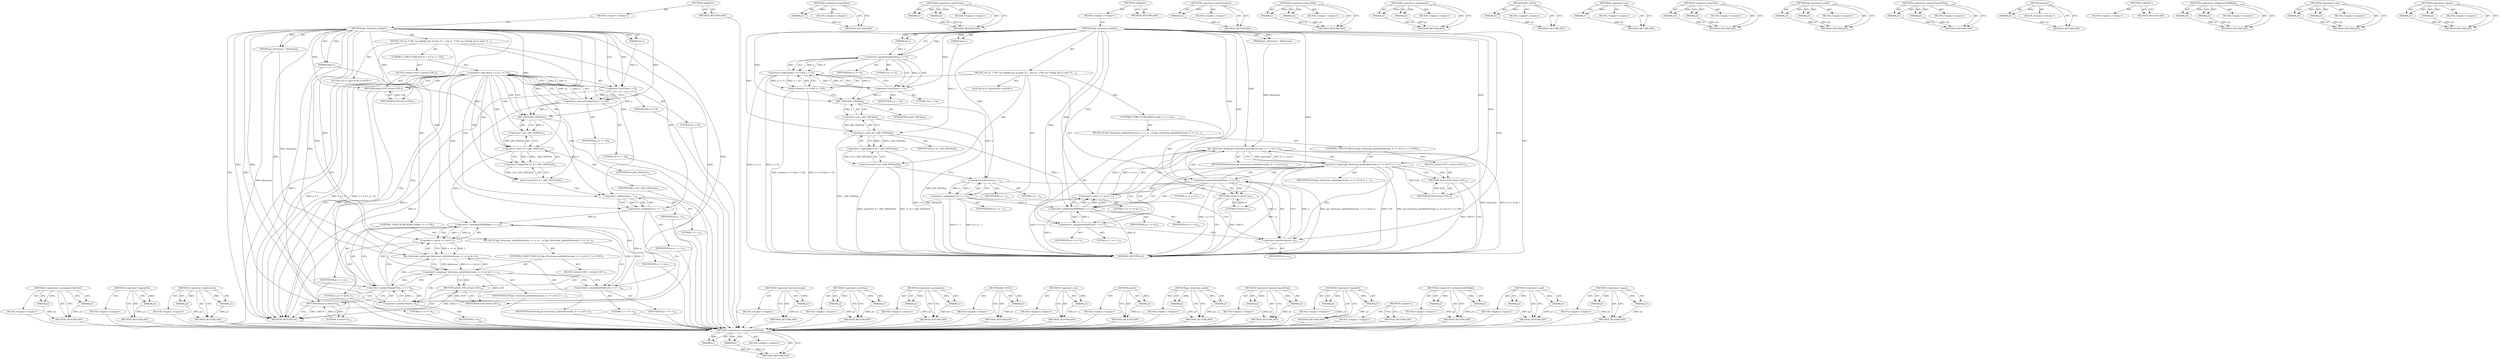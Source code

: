 digraph "&lt;operator&gt;.equals" {
vulnerable_144 [label=<(METHOD,&lt;operators&gt;.assignmentShiftLeft)>];
vulnerable_145 [label=<(PARAM,p1)>];
vulnerable_146 [label=<(PARAM,p2)>];
vulnerable_147 [label=<(BLOCK,&lt;empty&gt;,&lt;empty&gt;)>];
vulnerable_148 [label=<(METHOD_RETURN,ANY)>];
vulnerable_98 [label=<(METHOD,&lt;operator&gt;.logicalNot)>];
vulnerable_99 [label=<(PARAM,p1)>];
vulnerable_100 [label=<(BLOCK,&lt;empty&gt;,&lt;empty&gt;)>];
vulnerable_101 [label=<(METHOD_RETURN,ANY)>];
vulnerable_120 [label=<(METHOD,&lt;operator&gt;.subtraction)>];
vulnerable_121 [label=<(PARAM,p1)>];
vulnerable_122 [label=<(PARAM,p2)>];
vulnerable_123 [label=<(BLOCK,&lt;empty&gt;,&lt;empty&gt;)>];
vulnerable_124 [label=<(METHOD_RETURN,ANY)>];
vulnerable_6 [label=<(METHOD,&lt;global&gt;)<SUB>1</SUB>>];
vulnerable_7 [label=<(BLOCK,&lt;empty&gt;,&lt;empty&gt;)<SUB>1</SUB>>];
vulnerable_8 [label=<(METHOD,jpc_bitstream_putbits)<SUB>1</SUB>>];
vulnerable_9 [label=<(PARAM,jpc_bitstream_t *bitstream)<SUB>1</SUB>>];
vulnerable_10 [label=<(PARAM,int n)<SUB>1</SUB>>];
vulnerable_11 [label=<(PARAM,long v)<SUB>1</SUB>>];
vulnerable_12 [label=<(BLOCK,{
	int m;
 
 	/* We can reliably put at most 31...,{
	int m;
 
 	/* We can reliably put at most 31...)<SUB>2</SUB>>];
vulnerable_13 [label="<(LOCAL,int m: int)<SUB>3</SUB>>"];
vulnerable_14 [label=<(assert,assert(n &gt;= 0 &amp;&amp; n &lt; 32))<SUB>7</SUB>>];
vulnerable_15 [label=<(&lt;operator&gt;.logicalAnd,n &gt;= 0 &amp;&amp; n &lt; 32)<SUB>7</SUB>>];
vulnerable_16 [label=<(&lt;operator&gt;.greaterEqualsThan,n &gt;= 0)<SUB>7</SUB>>];
vulnerable_17 [label=<(IDENTIFIER,n,n &gt;= 0)<SUB>7</SUB>>];
vulnerable_18 [label=<(LITERAL,0,n &gt;= 0)<SUB>7</SUB>>];
vulnerable_19 [label=<(&lt;operator&gt;.lessThan,n &lt; 32)<SUB>7</SUB>>];
vulnerable_20 [label=<(IDENTIFIER,n,n &lt; 32)<SUB>7</SUB>>];
vulnerable_21 [label=<(LITERAL,32,n &lt; 32)<SUB>7</SUB>>];
vulnerable_22 [label=<(assert,assert(!(v &amp; (~JAS_ONES(n)))))<SUB>9</SUB>>];
vulnerable_23 [label=<(&lt;operator&gt;.logicalNot,!(v &amp; (~JAS_ONES(n))))<SUB>9</SUB>>];
vulnerable_24 [label=<(&lt;operator&gt;.and,v &amp; (~JAS_ONES(n)))<SUB>9</SUB>>];
vulnerable_25 [label=<(IDENTIFIER,v,v &amp; (~JAS_ONES(n)))<SUB>9</SUB>>];
vulnerable_26 [label=<(&lt;operator&gt;.not,~JAS_ONES(n))<SUB>9</SUB>>];
vulnerable_27 [label=<(JAS_ONES,JAS_ONES(n))<SUB>9</SUB>>];
vulnerable_28 [label=<(IDENTIFIER,n,JAS_ONES(n))<SUB>9</SUB>>];
vulnerable_29 [label=<(&lt;operator&gt;.assignment,m = n - 1)<SUB>12</SUB>>];
vulnerable_30 [label=<(IDENTIFIER,m,m = n - 1)<SUB>12</SUB>>];
vulnerable_31 [label=<(&lt;operator&gt;.subtraction,n - 1)<SUB>12</SUB>>];
vulnerable_32 [label=<(IDENTIFIER,n,n - 1)<SUB>12</SUB>>];
vulnerable_33 [label=<(LITERAL,1,n - 1)<SUB>12</SUB>>];
vulnerable_34 [label=<(CONTROL_STRUCTURE,WHILE,while (--n &gt;= 0))<SUB>13</SUB>>];
vulnerable_35 [label=<(&lt;operator&gt;.greaterEqualsThan,--n &gt;= 0)<SUB>13</SUB>>];
vulnerable_36 [label=<(&lt;operator&gt;.preDecrement,--n)<SUB>13</SUB>>];
vulnerable_37 [label=<(IDENTIFIER,n,--n)<SUB>13</SUB>>];
vulnerable_38 [label=<(LITERAL,0,--n &gt;= 0)<SUB>13</SUB>>];
vulnerable_39 [label=<(BLOCK,{
		if (jpc_bitstream_putbit(bitstream, (v &gt;&gt; m...,{
		if (jpc_bitstream_putbit(bitstream, (v &gt;&gt; m...)<SUB>13</SUB>>];
vulnerable_40 [label=<(CONTROL_STRUCTURE,IF,if (jpc_bitstream_putbit(bitstream, (v &gt;&gt; m) &amp; 1) == EOF))<SUB>14</SUB>>];
vulnerable_41 [label=<(&lt;operator&gt;.equals,jpc_bitstream_putbit(bitstream, (v &gt;&gt; m) &amp; 1) =...)<SUB>14</SUB>>];
vulnerable_42 [label=<(jpc_bitstream_putbit,jpc_bitstream_putbit(bitstream, (v &gt;&gt; m) &amp; 1))<SUB>14</SUB>>];
vulnerable_43 [label=<(IDENTIFIER,bitstream,jpc_bitstream_putbit(bitstream, (v &gt;&gt; m) &amp; 1))<SUB>14</SUB>>];
vulnerable_44 [label=<(&lt;operator&gt;.and,(v &gt;&gt; m) &amp; 1)<SUB>14</SUB>>];
vulnerable_45 [label=<(&lt;operator&gt;.arithmeticShiftRight,v &gt;&gt; m)<SUB>14</SUB>>];
vulnerable_46 [label=<(IDENTIFIER,v,v &gt;&gt; m)<SUB>14</SUB>>];
vulnerable_47 [label=<(IDENTIFIER,m,v &gt;&gt; m)<SUB>14</SUB>>];
vulnerable_48 [label=<(LITERAL,1,(v &gt;&gt; m) &amp; 1)<SUB>14</SUB>>];
vulnerable_49 [label=<(IDENTIFIER,EOF,jpc_bitstream_putbit(bitstream, (v &gt;&gt; m) &amp; 1) =...)<SUB>14</SUB>>];
vulnerable_50 [label=<(BLOCK,{
			return EOF;
		},{
			return EOF;
		})<SUB>14</SUB>>];
vulnerable_51 [label=<(RETURN,return EOF;,return EOF;)<SUB>15</SUB>>];
vulnerable_52 [label=<(IDENTIFIER,EOF,return EOF;)<SUB>15</SUB>>];
vulnerable_53 [label=<(&lt;operators&gt;.assignmentShiftLeft,v &lt;&lt;= 1)<SUB>17</SUB>>];
vulnerable_54 [label=<(IDENTIFIER,v,v &lt;&lt;= 1)<SUB>17</SUB>>];
vulnerable_55 [label=<(LITERAL,1,v &lt;&lt;= 1)<SUB>17</SUB>>];
vulnerable_56 [label=<(RETURN,return 0;,return 0;)<SUB>19</SUB>>];
vulnerable_57 [label=<(LITERAL,0,return 0;)<SUB>19</SUB>>];
vulnerable_58 [label=<(METHOD_RETURN,int)<SUB>1</SUB>>];
vulnerable_60 [label=<(METHOD_RETURN,ANY)<SUB>1</SUB>>];
vulnerable_125 [label=<(METHOD,&lt;operator&gt;.preDecrement)>];
vulnerable_126 [label=<(PARAM,p1)>];
vulnerable_127 [label=<(BLOCK,&lt;empty&gt;,&lt;empty&gt;)>];
vulnerable_128 [label=<(METHOD_RETURN,ANY)>];
vulnerable_83 [label=<(METHOD,&lt;operator&gt;.logicalAnd)>];
vulnerable_84 [label=<(PARAM,p1)>];
vulnerable_85 [label=<(PARAM,p2)>];
vulnerable_86 [label=<(BLOCK,&lt;empty&gt;,&lt;empty&gt;)>];
vulnerable_87 [label=<(METHOD_RETURN,ANY)>];
vulnerable_115 [label=<(METHOD,&lt;operator&gt;.assignment)>];
vulnerable_116 [label=<(PARAM,p1)>];
vulnerable_117 [label=<(PARAM,p2)>];
vulnerable_118 [label=<(BLOCK,&lt;empty&gt;,&lt;empty&gt;)>];
vulnerable_119 [label=<(METHOD_RETURN,ANY)>];
vulnerable_111 [label=<(METHOD,JAS_ONES)>];
vulnerable_112 [label=<(PARAM,p1)>];
vulnerable_113 [label=<(BLOCK,&lt;empty&gt;,&lt;empty&gt;)>];
vulnerable_114 [label=<(METHOD_RETURN,ANY)>];
vulnerable_107 [label=<(METHOD,&lt;operator&gt;.not)>];
vulnerable_108 [label=<(PARAM,p1)>];
vulnerable_109 [label=<(BLOCK,&lt;empty&gt;,&lt;empty&gt;)>];
vulnerable_110 [label=<(METHOD_RETURN,ANY)>];
vulnerable_93 [label=<(METHOD,&lt;operator&gt;.lessThan)>];
vulnerable_94 [label=<(PARAM,p1)>];
vulnerable_95 [label=<(PARAM,p2)>];
vulnerable_96 [label=<(BLOCK,&lt;empty&gt;,&lt;empty&gt;)>];
vulnerable_97 [label=<(METHOD_RETURN,ANY)>];
vulnerable_134 [label=<(METHOD,jpc_bitstream_putbit)>];
vulnerable_135 [label=<(PARAM,p1)>];
vulnerable_136 [label=<(PARAM,p2)>];
vulnerable_137 [label=<(BLOCK,&lt;empty&gt;,&lt;empty&gt;)>];
vulnerable_138 [label=<(METHOD_RETURN,ANY)>];
vulnerable_88 [label=<(METHOD,&lt;operator&gt;.greaterEqualsThan)>];
vulnerable_89 [label=<(PARAM,p1)>];
vulnerable_90 [label=<(PARAM,p2)>];
vulnerable_91 [label=<(BLOCK,&lt;empty&gt;,&lt;empty&gt;)>];
vulnerable_92 [label=<(METHOD_RETURN,ANY)>];
vulnerable_79 [label=<(METHOD,assert)>];
vulnerable_80 [label=<(PARAM,p1)>];
vulnerable_81 [label=<(BLOCK,&lt;empty&gt;,&lt;empty&gt;)>];
vulnerable_82 [label=<(METHOD_RETURN,ANY)>];
vulnerable_73 [label=<(METHOD,&lt;global&gt;)<SUB>1</SUB>>];
vulnerable_74 [label=<(BLOCK,&lt;empty&gt;,&lt;empty&gt;)>];
vulnerable_75 [label=<(METHOD_RETURN,ANY)>];
vulnerable_139 [label=<(METHOD,&lt;operator&gt;.arithmeticShiftRight)>];
vulnerable_140 [label=<(PARAM,p1)>];
vulnerable_141 [label=<(PARAM,p2)>];
vulnerable_142 [label=<(BLOCK,&lt;empty&gt;,&lt;empty&gt;)>];
vulnerable_143 [label=<(METHOD_RETURN,ANY)>];
vulnerable_102 [label=<(METHOD,&lt;operator&gt;.and)>];
vulnerable_103 [label=<(PARAM,p1)>];
vulnerable_104 [label=<(PARAM,p2)>];
vulnerable_105 [label=<(BLOCK,&lt;empty&gt;,&lt;empty&gt;)>];
vulnerable_106 [label=<(METHOD_RETURN,ANY)>];
vulnerable_129 [label=<(METHOD,&lt;operator&gt;.equals)>];
vulnerable_130 [label=<(PARAM,p1)>];
vulnerable_131 [label=<(PARAM,p2)>];
vulnerable_132 [label=<(BLOCK,&lt;empty&gt;,&lt;empty&gt;)>];
vulnerable_133 [label=<(METHOD_RETURN,ANY)>];
fixed_147 [label=<(METHOD,&lt;operators&gt;.assignmentShiftLeft)>];
fixed_148 [label=<(PARAM,p1)>];
fixed_149 [label=<(PARAM,p2)>];
fixed_150 [label=<(BLOCK,&lt;empty&gt;,&lt;empty&gt;)>];
fixed_151 [label=<(METHOD_RETURN,ANY)>];
fixed_101 [label=<(METHOD,&lt;operator&gt;.logicalNot)>];
fixed_102 [label=<(PARAM,p1)>];
fixed_103 [label=<(BLOCK,&lt;empty&gt;,&lt;empty&gt;)>];
fixed_104 [label=<(METHOD_RETURN,ANY)>];
fixed_123 [label=<(METHOD,&lt;operator&gt;.subtraction)>];
fixed_124 [label=<(PARAM,p1)>];
fixed_125 [label=<(PARAM,p2)>];
fixed_126 [label=<(BLOCK,&lt;empty&gt;,&lt;empty&gt;)>];
fixed_127 [label=<(METHOD_RETURN,ANY)>];
fixed_6 [label=<(METHOD,&lt;global&gt;)<SUB>1</SUB>>];
fixed_7 [label=<(BLOCK,&lt;empty&gt;,&lt;empty&gt;)<SUB>1</SUB>>];
fixed_8 [label=<(METHOD,jpc_bitstream_putbits)<SUB>1</SUB>>];
fixed_9 [label=<(PARAM,jpc_bitstream_t *bitstream)<SUB>1</SUB>>];
fixed_10 [label=<(PARAM,int n)<SUB>1</SUB>>];
fixed_11 [label=<(PARAM,long v)<SUB>1</SUB>>];
fixed_12 [label=<(BLOCK,{
	int m;
 
 	/* We can reliably put at most 31...,{
	int m;
 
 	/* We can reliably put at most 31...)<SUB>2</SUB>>];
fixed_13 [label="<(LOCAL,int m: int)<SUB>3</SUB>>"];
fixed_14 [label=<(CONTROL_STRUCTURE,IF,if (n &lt; 0 || n &gt;= 32))<SUB>8</SUB>>];
fixed_15 [label=<(&lt;operator&gt;.logicalOr,n &lt; 0 || n &gt;= 32)<SUB>8</SUB>>];
fixed_16 [label=<(&lt;operator&gt;.lessThan,n &lt; 0)<SUB>8</SUB>>];
fixed_17 [label=<(IDENTIFIER,n,n &lt; 0)<SUB>8</SUB>>];
fixed_18 [label=<(LITERAL,0,n &lt; 0)<SUB>8</SUB>>];
fixed_19 [label=<(&lt;operator&gt;.greaterEqualsThan,n &gt;= 32)<SUB>8</SUB>>];
fixed_20 [label=<(IDENTIFIER,n,n &gt;= 32)<SUB>8</SUB>>];
fixed_21 [label=<(LITERAL,32,n &gt;= 32)<SUB>8</SUB>>];
fixed_22 [label=<(BLOCK,{
		return EOF;
	},{
		return EOF;
	})<SUB>8</SUB>>];
fixed_23 [label=<(RETURN,return EOF;,return EOF;)<SUB>9</SUB>>];
fixed_24 [label=<(IDENTIFIER,EOF,return EOF;)<SUB>9</SUB>>];
fixed_25 [label=<(assert,assert(!(v &amp; (~JAS_ONES(n)))))<SUB>12</SUB>>];
fixed_26 [label=<(&lt;operator&gt;.logicalNot,!(v &amp; (~JAS_ONES(n))))<SUB>12</SUB>>];
fixed_27 [label=<(&lt;operator&gt;.and,v &amp; (~JAS_ONES(n)))<SUB>12</SUB>>];
fixed_28 [label=<(IDENTIFIER,v,v &amp; (~JAS_ONES(n)))<SUB>12</SUB>>];
fixed_29 [label=<(&lt;operator&gt;.not,~JAS_ONES(n))<SUB>12</SUB>>];
fixed_30 [label=<(JAS_ONES,JAS_ONES(n))<SUB>12</SUB>>];
fixed_31 [label=<(IDENTIFIER,n,JAS_ONES(n))<SUB>12</SUB>>];
fixed_32 [label=<(&lt;operator&gt;.assignment,m = n - 1)<SUB>15</SUB>>];
fixed_33 [label=<(IDENTIFIER,m,m = n - 1)<SUB>15</SUB>>];
fixed_34 [label=<(&lt;operator&gt;.subtraction,n - 1)<SUB>15</SUB>>];
fixed_35 [label=<(IDENTIFIER,n,n - 1)<SUB>15</SUB>>];
fixed_36 [label=<(LITERAL,1,n - 1)<SUB>15</SUB>>];
fixed_37 [label=<(CONTROL_STRUCTURE,WHILE,while (--n &gt;= 0))<SUB>16</SUB>>];
fixed_38 [label=<(&lt;operator&gt;.greaterEqualsThan,--n &gt;= 0)<SUB>16</SUB>>];
fixed_39 [label=<(&lt;operator&gt;.preDecrement,--n)<SUB>16</SUB>>];
fixed_40 [label=<(IDENTIFIER,n,--n)<SUB>16</SUB>>];
fixed_41 [label=<(LITERAL,0,--n &gt;= 0)<SUB>16</SUB>>];
fixed_42 [label=<(BLOCK,{
		if (jpc_bitstream_putbit(bitstream, (v &gt;&gt; m...,{
		if (jpc_bitstream_putbit(bitstream, (v &gt;&gt; m...)<SUB>16</SUB>>];
fixed_43 [label=<(CONTROL_STRUCTURE,IF,if (jpc_bitstream_putbit(bitstream, (v &gt;&gt; m) &amp; 1) == EOF))<SUB>17</SUB>>];
fixed_44 [label=<(&lt;operator&gt;.equals,jpc_bitstream_putbit(bitstream, (v &gt;&gt; m) &amp; 1) =...)<SUB>17</SUB>>];
fixed_45 [label=<(jpc_bitstream_putbit,jpc_bitstream_putbit(bitstream, (v &gt;&gt; m) &amp; 1))<SUB>17</SUB>>];
fixed_46 [label=<(IDENTIFIER,bitstream,jpc_bitstream_putbit(bitstream, (v &gt;&gt; m) &amp; 1))<SUB>17</SUB>>];
fixed_47 [label=<(&lt;operator&gt;.and,(v &gt;&gt; m) &amp; 1)<SUB>17</SUB>>];
fixed_48 [label=<(&lt;operator&gt;.arithmeticShiftRight,v &gt;&gt; m)<SUB>17</SUB>>];
fixed_49 [label=<(IDENTIFIER,v,v &gt;&gt; m)<SUB>17</SUB>>];
fixed_50 [label=<(IDENTIFIER,m,v &gt;&gt; m)<SUB>17</SUB>>];
fixed_51 [label=<(LITERAL,1,(v &gt;&gt; m) &amp; 1)<SUB>17</SUB>>];
fixed_52 [label=<(IDENTIFIER,EOF,jpc_bitstream_putbit(bitstream, (v &gt;&gt; m) &amp; 1) =...)<SUB>17</SUB>>];
fixed_53 [label=<(BLOCK,{
			return EOF;
		},{
			return EOF;
		})<SUB>17</SUB>>];
fixed_54 [label=<(RETURN,return EOF;,return EOF;)<SUB>18</SUB>>];
fixed_55 [label=<(IDENTIFIER,EOF,return EOF;)<SUB>18</SUB>>];
fixed_56 [label=<(&lt;operators&gt;.assignmentShiftLeft,v &lt;&lt;= 1)<SUB>20</SUB>>];
fixed_57 [label=<(IDENTIFIER,v,v &lt;&lt;= 1)<SUB>20</SUB>>];
fixed_58 [label=<(LITERAL,1,v &lt;&lt;= 1)<SUB>20</SUB>>];
fixed_59 [label=<(RETURN,return 0;,return 0;)<SUB>22</SUB>>];
fixed_60 [label=<(LITERAL,0,return 0;)<SUB>22</SUB>>];
fixed_61 [label=<(METHOD_RETURN,int)<SUB>1</SUB>>];
fixed_63 [label=<(METHOD_RETURN,ANY)<SUB>1</SUB>>];
fixed_128 [label=<(METHOD,&lt;operator&gt;.preDecrement)>];
fixed_129 [label=<(PARAM,p1)>];
fixed_130 [label=<(BLOCK,&lt;empty&gt;,&lt;empty&gt;)>];
fixed_131 [label=<(METHOD_RETURN,ANY)>];
fixed_87 [label=<(METHOD,&lt;operator&gt;.lessThan)>];
fixed_88 [label=<(PARAM,p1)>];
fixed_89 [label=<(PARAM,p2)>];
fixed_90 [label=<(BLOCK,&lt;empty&gt;,&lt;empty&gt;)>];
fixed_91 [label=<(METHOD_RETURN,ANY)>];
fixed_118 [label=<(METHOD,&lt;operator&gt;.assignment)>];
fixed_119 [label=<(PARAM,p1)>];
fixed_120 [label=<(PARAM,p2)>];
fixed_121 [label=<(BLOCK,&lt;empty&gt;,&lt;empty&gt;)>];
fixed_122 [label=<(METHOD_RETURN,ANY)>];
fixed_114 [label=<(METHOD,JAS_ONES)>];
fixed_115 [label=<(PARAM,p1)>];
fixed_116 [label=<(BLOCK,&lt;empty&gt;,&lt;empty&gt;)>];
fixed_117 [label=<(METHOD_RETURN,ANY)>];
fixed_110 [label=<(METHOD,&lt;operator&gt;.not)>];
fixed_111 [label=<(PARAM,p1)>];
fixed_112 [label=<(BLOCK,&lt;empty&gt;,&lt;empty&gt;)>];
fixed_113 [label=<(METHOD_RETURN,ANY)>];
fixed_97 [label=<(METHOD,assert)>];
fixed_98 [label=<(PARAM,p1)>];
fixed_99 [label=<(BLOCK,&lt;empty&gt;,&lt;empty&gt;)>];
fixed_100 [label=<(METHOD_RETURN,ANY)>];
fixed_137 [label=<(METHOD,jpc_bitstream_putbit)>];
fixed_138 [label=<(PARAM,p1)>];
fixed_139 [label=<(PARAM,p2)>];
fixed_140 [label=<(BLOCK,&lt;empty&gt;,&lt;empty&gt;)>];
fixed_141 [label=<(METHOD_RETURN,ANY)>];
fixed_92 [label=<(METHOD,&lt;operator&gt;.greaterEqualsThan)>];
fixed_93 [label=<(PARAM,p1)>];
fixed_94 [label=<(PARAM,p2)>];
fixed_95 [label=<(BLOCK,&lt;empty&gt;,&lt;empty&gt;)>];
fixed_96 [label=<(METHOD_RETURN,ANY)>];
fixed_82 [label=<(METHOD,&lt;operator&gt;.logicalOr)>];
fixed_83 [label=<(PARAM,p1)>];
fixed_84 [label=<(PARAM,p2)>];
fixed_85 [label=<(BLOCK,&lt;empty&gt;,&lt;empty&gt;)>];
fixed_86 [label=<(METHOD_RETURN,ANY)>];
fixed_76 [label=<(METHOD,&lt;global&gt;)<SUB>1</SUB>>];
fixed_77 [label=<(BLOCK,&lt;empty&gt;,&lt;empty&gt;)>];
fixed_78 [label=<(METHOD_RETURN,ANY)>];
fixed_142 [label=<(METHOD,&lt;operator&gt;.arithmeticShiftRight)>];
fixed_143 [label=<(PARAM,p1)>];
fixed_144 [label=<(PARAM,p2)>];
fixed_145 [label=<(BLOCK,&lt;empty&gt;,&lt;empty&gt;)>];
fixed_146 [label=<(METHOD_RETURN,ANY)>];
fixed_105 [label=<(METHOD,&lt;operator&gt;.and)>];
fixed_106 [label=<(PARAM,p1)>];
fixed_107 [label=<(PARAM,p2)>];
fixed_108 [label=<(BLOCK,&lt;empty&gt;,&lt;empty&gt;)>];
fixed_109 [label=<(METHOD_RETURN,ANY)>];
fixed_132 [label=<(METHOD,&lt;operator&gt;.equals)>];
fixed_133 [label=<(PARAM,p1)>];
fixed_134 [label=<(PARAM,p2)>];
fixed_135 [label=<(BLOCK,&lt;empty&gt;,&lt;empty&gt;)>];
fixed_136 [label=<(METHOD_RETURN,ANY)>];
vulnerable_144 -> vulnerable_145  [key=0, label="AST: "];
vulnerable_144 -> vulnerable_145  [key=1, label="DDG: "];
vulnerable_144 -> vulnerable_147  [key=0, label="AST: "];
vulnerable_144 -> vulnerable_146  [key=0, label="AST: "];
vulnerable_144 -> vulnerable_146  [key=1, label="DDG: "];
vulnerable_144 -> vulnerable_148  [key=0, label="AST: "];
vulnerable_144 -> vulnerable_148  [key=1, label="CFG: "];
vulnerable_145 -> vulnerable_148  [key=0, label="DDG: p1"];
vulnerable_146 -> vulnerable_148  [key=0, label="DDG: p2"];
vulnerable_98 -> vulnerable_99  [key=0, label="AST: "];
vulnerable_98 -> vulnerable_99  [key=1, label="DDG: "];
vulnerable_98 -> vulnerable_100  [key=0, label="AST: "];
vulnerable_98 -> vulnerable_101  [key=0, label="AST: "];
vulnerable_98 -> vulnerable_101  [key=1, label="CFG: "];
vulnerable_99 -> vulnerable_101  [key=0, label="DDG: p1"];
vulnerable_120 -> vulnerable_121  [key=0, label="AST: "];
vulnerable_120 -> vulnerable_121  [key=1, label="DDG: "];
vulnerable_120 -> vulnerable_123  [key=0, label="AST: "];
vulnerable_120 -> vulnerable_122  [key=0, label="AST: "];
vulnerable_120 -> vulnerable_122  [key=1, label="DDG: "];
vulnerable_120 -> vulnerable_124  [key=0, label="AST: "];
vulnerable_120 -> vulnerable_124  [key=1, label="CFG: "];
vulnerable_121 -> vulnerable_124  [key=0, label="DDG: p1"];
vulnerable_122 -> vulnerable_124  [key=0, label="DDG: p2"];
vulnerable_6 -> vulnerable_7  [key=0, label="AST: "];
vulnerable_6 -> vulnerable_60  [key=0, label="AST: "];
vulnerable_6 -> vulnerable_60  [key=1, label="CFG: "];
vulnerable_7 -> vulnerable_8  [key=0, label="AST: "];
vulnerable_8 -> vulnerable_9  [key=0, label="AST: "];
vulnerable_8 -> vulnerable_9  [key=1, label="DDG: "];
vulnerable_8 -> vulnerable_10  [key=0, label="AST: "];
vulnerable_8 -> vulnerable_10  [key=1, label="DDG: "];
vulnerable_8 -> vulnerable_11  [key=0, label="AST: "];
vulnerable_8 -> vulnerable_11  [key=1, label="DDG: "];
vulnerable_8 -> vulnerable_12  [key=0, label="AST: "];
vulnerable_8 -> vulnerable_58  [key=0, label="AST: "];
vulnerable_8 -> vulnerable_16  [key=0, label="CFG: "];
vulnerable_8 -> vulnerable_16  [key=1, label="DDG: "];
vulnerable_8 -> vulnerable_56  [key=0, label="DDG: "];
vulnerable_8 -> vulnerable_57  [key=0, label="DDG: "];
vulnerable_8 -> vulnerable_31  [key=0, label="DDG: "];
vulnerable_8 -> vulnerable_35  [key=0, label="DDG: "];
vulnerable_8 -> vulnerable_53  [key=0, label="DDG: "];
vulnerable_8 -> vulnerable_19  [key=0, label="DDG: "];
vulnerable_8 -> vulnerable_24  [key=0, label="DDG: "];
vulnerable_8 -> vulnerable_36  [key=0, label="DDG: "];
vulnerable_8 -> vulnerable_41  [key=0, label="DDG: "];
vulnerable_8 -> vulnerable_27  [key=0, label="DDG: "];
vulnerable_8 -> vulnerable_42  [key=0, label="DDG: "];
vulnerable_8 -> vulnerable_52  [key=0, label="DDG: "];
vulnerable_8 -> vulnerable_44  [key=0, label="DDG: "];
vulnerable_8 -> vulnerable_45  [key=0, label="DDG: "];
vulnerable_9 -> vulnerable_42  [key=0, label="DDG: bitstream"];
vulnerable_10 -> vulnerable_16  [key=0, label="DDG: n"];
vulnerable_11 -> vulnerable_24  [key=0, label="DDG: v"];
vulnerable_12 -> vulnerable_13  [key=0, label="AST: "];
vulnerable_12 -> vulnerable_14  [key=0, label="AST: "];
vulnerable_12 -> vulnerable_22  [key=0, label="AST: "];
vulnerable_12 -> vulnerable_29  [key=0, label="AST: "];
vulnerable_12 -> vulnerable_34  [key=0, label="AST: "];
vulnerable_12 -> vulnerable_56  [key=0, label="AST: "];
vulnerable_14 -> vulnerable_15  [key=0, label="AST: "];
vulnerable_14 -> vulnerable_27  [key=0, label="CFG: "];
vulnerable_14 -> vulnerable_58  [key=0, label="DDG: n &gt;= 0 &amp;&amp; n &lt; 32"];
vulnerable_14 -> vulnerable_58  [key=1, label="DDG: assert(n &gt;= 0 &amp;&amp; n &lt; 32)"];
vulnerable_15 -> vulnerable_16  [key=0, label="AST: "];
vulnerable_15 -> vulnerable_19  [key=0, label="AST: "];
vulnerable_15 -> vulnerable_14  [key=0, label="CFG: "];
vulnerable_15 -> vulnerable_14  [key=1, label="DDG: n &gt;= 0"];
vulnerable_15 -> vulnerable_14  [key=2, label="DDG: n &lt; 32"];
vulnerable_15 -> vulnerable_58  [key=0, label="DDG: n &gt;= 0"];
vulnerable_15 -> vulnerable_58  [key=1, label="DDG: n &lt; 32"];
vulnerable_16 -> vulnerable_17  [key=0, label="AST: "];
vulnerable_16 -> vulnerable_18  [key=0, label="AST: "];
vulnerable_16 -> vulnerable_15  [key=0, label="CFG: "];
vulnerable_16 -> vulnerable_15  [key=1, label="DDG: n"];
vulnerable_16 -> vulnerable_15  [key=2, label="DDG: 0"];
vulnerable_16 -> vulnerable_19  [key=0, label="CFG: "];
vulnerable_16 -> vulnerable_19  [key=1, label="DDG: n"];
vulnerable_16 -> vulnerable_19  [key=2, label="CDG: "];
vulnerable_16 -> vulnerable_27  [key=0, label="DDG: n"];
vulnerable_19 -> vulnerable_20  [key=0, label="AST: "];
vulnerable_19 -> vulnerable_21  [key=0, label="AST: "];
vulnerable_19 -> vulnerable_15  [key=0, label="CFG: "];
vulnerable_19 -> vulnerable_15  [key=1, label="DDG: n"];
vulnerable_19 -> vulnerable_15  [key=2, label="DDG: 32"];
vulnerable_19 -> vulnerable_27  [key=0, label="DDG: n"];
vulnerable_22 -> vulnerable_23  [key=0, label="AST: "];
vulnerable_22 -> vulnerable_31  [key=0, label="CFG: "];
vulnerable_22 -> vulnerable_58  [key=0, label="DDG: !(v &amp; (~JAS_ONES(n)))"];
vulnerable_22 -> vulnerable_58  [key=1, label="DDG: assert(!(v &amp; (~JAS_ONES(n))))"];
vulnerable_23 -> vulnerable_24  [key=0, label="AST: "];
vulnerable_23 -> vulnerable_22  [key=0, label="CFG: "];
vulnerable_23 -> vulnerable_22  [key=1, label="DDG: v &amp; (~JAS_ONES(n))"];
vulnerable_23 -> vulnerable_58  [key=0, label="DDG: v &amp; (~JAS_ONES(n))"];
vulnerable_24 -> vulnerable_25  [key=0, label="AST: "];
vulnerable_24 -> vulnerable_26  [key=0, label="AST: "];
vulnerable_24 -> vulnerable_23  [key=0, label="CFG: "];
vulnerable_24 -> vulnerable_23  [key=1, label="DDG: v"];
vulnerable_24 -> vulnerable_23  [key=2, label="DDG: ~JAS_ONES(n)"];
vulnerable_24 -> vulnerable_58  [key=0, label="DDG: ~JAS_ONES(n)"];
vulnerable_24 -> vulnerable_45  [key=0, label="DDG: v"];
vulnerable_26 -> vulnerable_27  [key=0, label="AST: "];
vulnerable_26 -> vulnerable_24  [key=0, label="CFG: "];
vulnerable_26 -> vulnerable_24  [key=1, label="DDG: JAS_ONES(n)"];
vulnerable_26 -> vulnerable_58  [key=0, label="DDG: JAS_ONES(n)"];
vulnerable_27 -> vulnerable_28  [key=0, label="AST: "];
vulnerable_27 -> vulnerable_26  [key=0, label="CFG: "];
vulnerable_27 -> vulnerable_26  [key=1, label="DDG: n"];
vulnerable_27 -> vulnerable_31  [key=0, label="DDG: n"];
vulnerable_29 -> vulnerable_30  [key=0, label="AST: "];
vulnerable_29 -> vulnerable_31  [key=0, label="AST: "];
vulnerable_29 -> vulnerable_36  [key=0, label="CFG: "];
vulnerable_29 -> vulnerable_58  [key=0, label="DDG: n - 1"];
vulnerable_29 -> vulnerable_58  [key=1, label="DDG: m = n - 1"];
vulnerable_29 -> vulnerable_45  [key=0, label="DDG: m"];
vulnerable_31 -> vulnerable_32  [key=0, label="AST: "];
vulnerable_31 -> vulnerable_33  [key=0, label="AST: "];
vulnerable_31 -> vulnerable_29  [key=0, label="CFG: "];
vulnerable_31 -> vulnerable_29  [key=1, label="DDG: n"];
vulnerable_31 -> vulnerable_29  [key=2, label="DDG: 1"];
vulnerable_31 -> vulnerable_36  [key=0, label="DDG: n"];
vulnerable_34 -> vulnerable_35  [key=0, label="AST: "];
vulnerable_34 -> vulnerable_39  [key=0, label="AST: "];
vulnerable_35 -> vulnerable_36  [key=0, label="AST: "];
vulnerable_35 -> vulnerable_38  [key=0, label="AST: "];
vulnerable_35 -> vulnerable_45  [key=0, label="CFG: "];
vulnerable_35 -> vulnerable_45  [key=1, label="CDG: "];
vulnerable_35 -> vulnerable_56  [key=0, label="CFG: "];
vulnerable_35 -> vulnerable_56  [key=1, label="CDG: "];
vulnerable_35 -> vulnerable_58  [key=0, label="DDG: --n"];
vulnerable_35 -> vulnerable_58  [key=1, label="DDG: --n &gt;= 0"];
vulnerable_35 -> vulnerable_42  [key=0, label="CDG: "];
vulnerable_35 -> vulnerable_44  [key=0, label="CDG: "];
vulnerable_35 -> vulnerable_41  [key=0, label="CDG: "];
vulnerable_36 -> vulnerable_37  [key=0, label="AST: "];
vulnerable_36 -> vulnerable_35  [key=0, label="CFG: "];
vulnerable_36 -> vulnerable_35  [key=1, label="DDG: n"];
vulnerable_36 -> vulnerable_58  [key=0, label="DDG: n"];
vulnerable_39 -> vulnerable_40  [key=0, label="AST: "];
vulnerable_39 -> vulnerable_53  [key=0, label="AST: "];
vulnerable_40 -> vulnerable_41  [key=0, label="AST: "];
vulnerable_40 -> vulnerable_50  [key=0, label="AST: "];
vulnerable_41 -> vulnerable_42  [key=0, label="AST: "];
vulnerable_41 -> vulnerable_49  [key=0, label="AST: "];
vulnerable_41 -> vulnerable_51  [key=0, label="CFG: "];
vulnerable_41 -> vulnerable_51  [key=1, label="CDG: "];
vulnerable_41 -> vulnerable_53  [key=0, label="CFG: "];
vulnerable_41 -> vulnerable_53  [key=1, label="CDG: "];
vulnerable_41 -> vulnerable_58  [key=0, label="DDG: jpc_bitstream_putbit(bitstream, (v &gt;&gt; m) &amp; 1)"];
vulnerable_41 -> vulnerable_58  [key=1, label="DDG: EOF"];
vulnerable_41 -> vulnerable_58  [key=2, label="DDG: jpc_bitstream_putbit(bitstream, (v &gt;&gt; m) &amp; 1) == EOF"];
vulnerable_41 -> vulnerable_52  [key=0, label="DDG: EOF"];
vulnerable_41 -> vulnerable_36  [key=0, label="CDG: "];
vulnerable_41 -> vulnerable_35  [key=0, label="CDG: "];
vulnerable_42 -> vulnerable_43  [key=0, label="AST: "];
vulnerable_42 -> vulnerable_44  [key=0, label="AST: "];
vulnerable_42 -> vulnerable_41  [key=0, label="CFG: "];
vulnerable_42 -> vulnerable_41  [key=1, label="DDG: bitstream"];
vulnerable_42 -> vulnerable_41  [key=2, label="DDG: (v &gt;&gt; m) &amp; 1"];
vulnerable_42 -> vulnerable_58  [key=0, label="DDG: bitstream"];
vulnerable_42 -> vulnerable_58  [key=1, label="DDG: (v &gt;&gt; m) &amp; 1"];
vulnerable_44 -> vulnerable_45  [key=0, label="AST: "];
vulnerable_44 -> vulnerable_48  [key=0, label="AST: "];
vulnerable_44 -> vulnerable_42  [key=0, label="CFG: "];
vulnerable_44 -> vulnerable_42  [key=1, label="DDG: v &gt;&gt; m"];
vulnerable_44 -> vulnerable_42  [key=2, label="DDG: 1"];
vulnerable_44 -> vulnerable_58  [key=0, label="DDG: v &gt;&gt; m"];
vulnerable_45 -> vulnerable_46  [key=0, label="AST: "];
vulnerable_45 -> vulnerable_47  [key=0, label="AST: "];
vulnerable_45 -> vulnerable_44  [key=0, label="CFG: "];
vulnerable_45 -> vulnerable_44  [key=1, label="DDG: v"];
vulnerable_45 -> vulnerable_44  [key=2, label="DDG: m"];
vulnerable_45 -> vulnerable_58  [key=0, label="DDG: v"];
vulnerable_45 -> vulnerable_58  [key=1, label="DDG: m"];
vulnerable_45 -> vulnerable_53  [key=0, label="DDG: v"];
vulnerable_50 -> vulnerable_51  [key=0, label="AST: "];
vulnerable_51 -> vulnerable_52  [key=0, label="AST: "];
vulnerable_51 -> vulnerable_58  [key=0, label="CFG: "];
vulnerable_51 -> vulnerable_58  [key=1, label="DDG: &lt;RET&gt;"];
vulnerable_52 -> vulnerable_51  [key=0, label="DDG: EOF"];
vulnerable_53 -> vulnerable_54  [key=0, label="AST: "];
vulnerable_53 -> vulnerable_55  [key=0, label="AST: "];
vulnerable_53 -> vulnerable_36  [key=0, label="CFG: "];
vulnerable_53 -> vulnerable_45  [key=0, label="DDG: v"];
vulnerable_56 -> vulnerable_57  [key=0, label="AST: "];
vulnerable_56 -> vulnerable_58  [key=0, label="CFG: "];
vulnerable_56 -> vulnerable_58  [key=1, label="DDG: &lt;RET&gt;"];
vulnerable_57 -> vulnerable_56  [key=0, label="DDG: 0"];
vulnerable_125 -> vulnerable_126  [key=0, label="AST: "];
vulnerable_125 -> vulnerable_126  [key=1, label="DDG: "];
vulnerable_125 -> vulnerable_127  [key=0, label="AST: "];
vulnerable_125 -> vulnerable_128  [key=0, label="AST: "];
vulnerable_125 -> vulnerable_128  [key=1, label="CFG: "];
vulnerable_126 -> vulnerable_128  [key=0, label="DDG: p1"];
vulnerable_83 -> vulnerable_84  [key=0, label="AST: "];
vulnerable_83 -> vulnerable_84  [key=1, label="DDG: "];
vulnerable_83 -> vulnerable_86  [key=0, label="AST: "];
vulnerable_83 -> vulnerable_85  [key=0, label="AST: "];
vulnerable_83 -> vulnerable_85  [key=1, label="DDG: "];
vulnerable_83 -> vulnerable_87  [key=0, label="AST: "];
vulnerable_83 -> vulnerable_87  [key=1, label="CFG: "];
vulnerable_84 -> vulnerable_87  [key=0, label="DDG: p1"];
vulnerable_85 -> vulnerable_87  [key=0, label="DDG: p2"];
vulnerable_115 -> vulnerable_116  [key=0, label="AST: "];
vulnerable_115 -> vulnerable_116  [key=1, label="DDG: "];
vulnerable_115 -> vulnerable_118  [key=0, label="AST: "];
vulnerable_115 -> vulnerable_117  [key=0, label="AST: "];
vulnerable_115 -> vulnerable_117  [key=1, label="DDG: "];
vulnerable_115 -> vulnerable_119  [key=0, label="AST: "];
vulnerable_115 -> vulnerable_119  [key=1, label="CFG: "];
vulnerable_116 -> vulnerable_119  [key=0, label="DDG: p1"];
vulnerable_117 -> vulnerable_119  [key=0, label="DDG: p2"];
vulnerable_111 -> vulnerable_112  [key=0, label="AST: "];
vulnerable_111 -> vulnerable_112  [key=1, label="DDG: "];
vulnerable_111 -> vulnerable_113  [key=0, label="AST: "];
vulnerable_111 -> vulnerable_114  [key=0, label="AST: "];
vulnerable_111 -> vulnerable_114  [key=1, label="CFG: "];
vulnerable_112 -> vulnerable_114  [key=0, label="DDG: p1"];
vulnerable_107 -> vulnerable_108  [key=0, label="AST: "];
vulnerable_107 -> vulnerable_108  [key=1, label="DDG: "];
vulnerable_107 -> vulnerable_109  [key=0, label="AST: "];
vulnerable_107 -> vulnerable_110  [key=0, label="AST: "];
vulnerable_107 -> vulnerable_110  [key=1, label="CFG: "];
vulnerable_108 -> vulnerable_110  [key=0, label="DDG: p1"];
vulnerable_93 -> vulnerable_94  [key=0, label="AST: "];
vulnerable_93 -> vulnerable_94  [key=1, label="DDG: "];
vulnerable_93 -> vulnerable_96  [key=0, label="AST: "];
vulnerable_93 -> vulnerable_95  [key=0, label="AST: "];
vulnerable_93 -> vulnerable_95  [key=1, label="DDG: "];
vulnerable_93 -> vulnerable_97  [key=0, label="AST: "];
vulnerable_93 -> vulnerable_97  [key=1, label="CFG: "];
vulnerable_94 -> vulnerable_97  [key=0, label="DDG: p1"];
vulnerable_95 -> vulnerable_97  [key=0, label="DDG: p2"];
vulnerable_134 -> vulnerable_135  [key=0, label="AST: "];
vulnerable_134 -> vulnerable_135  [key=1, label="DDG: "];
vulnerable_134 -> vulnerable_137  [key=0, label="AST: "];
vulnerable_134 -> vulnerable_136  [key=0, label="AST: "];
vulnerable_134 -> vulnerable_136  [key=1, label="DDG: "];
vulnerable_134 -> vulnerable_138  [key=0, label="AST: "];
vulnerable_134 -> vulnerable_138  [key=1, label="CFG: "];
vulnerable_135 -> vulnerable_138  [key=0, label="DDG: p1"];
vulnerable_136 -> vulnerable_138  [key=0, label="DDG: p2"];
vulnerable_88 -> vulnerable_89  [key=0, label="AST: "];
vulnerable_88 -> vulnerable_89  [key=1, label="DDG: "];
vulnerable_88 -> vulnerable_91  [key=0, label="AST: "];
vulnerable_88 -> vulnerable_90  [key=0, label="AST: "];
vulnerable_88 -> vulnerable_90  [key=1, label="DDG: "];
vulnerable_88 -> vulnerable_92  [key=0, label="AST: "];
vulnerable_88 -> vulnerable_92  [key=1, label="CFG: "];
vulnerable_89 -> vulnerable_92  [key=0, label="DDG: p1"];
vulnerable_90 -> vulnerable_92  [key=0, label="DDG: p2"];
vulnerable_79 -> vulnerable_80  [key=0, label="AST: "];
vulnerable_79 -> vulnerable_80  [key=1, label="DDG: "];
vulnerable_79 -> vulnerable_81  [key=0, label="AST: "];
vulnerable_79 -> vulnerable_82  [key=0, label="AST: "];
vulnerable_79 -> vulnerable_82  [key=1, label="CFG: "];
vulnerable_80 -> vulnerable_82  [key=0, label="DDG: p1"];
vulnerable_73 -> vulnerable_74  [key=0, label="AST: "];
vulnerable_73 -> vulnerable_75  [key=0, label="AST: "];
vulnerable_73 -> vulnerable_75  [key=1, label="CFG: "];
vulnerable_139 -> vulnerable_140  [key=0, label="AST: "];
vulnerable_139 -> vulnerable_140  [key=1, label="DDG: "];
vulnerable_139 -> vulnerable_142  [key=0, label="AST: "];
vulnerable_139 -> vulnerable_141  [key=0, label="AST: "];
vulnerable_139 -> vulnerable_141  [key=1, label="DDG: "];
vulnerable_139 -> vulnerable_143  [key=0, label="AST: "];
vulnerable_139 -> vulnerable_143  [key=1, label="CFG: "];
vulnerable_140 -> vulnerable_143  [key=0, label="DDG: p1"];
vulnerable_141 -> vulnerable_143  [key=0, label="DDG: p2"];
vulnerable_102 -> vulnerable_103  [key=0, label="AST: "];
vulnerable_102 -> vulnerable_103  [key=1, label="DDG: "];
vulnerable_102 -> vulnerable_105  [key=0, label="AST: "];
vulnerable_102 -> vulnerable_104  [key=0, label="AST: "];
vulnerable_102 -> vulnerable_104  [key=1, label="DDG: "];
vulnerable_102 -> vulnerable_106  [key=0, label="AST: "];
vulnerable_102 -> vulnerable_106  [key=1, label="CFG: "];
vulnerable_103 -> vulnerable_106  [key=0, label="DDG: p1"];
vulnerable_104 -> vulnerable_106  [key=0, label="DDG: p2"];
vulnerable_129 -> vulnerable_130  [key=0, label="AST: "];
vulnerable_129 -> vulnerable_130  [key=1, label="DDG: "];
vulnerable_129 -> vulnerable_132  [key=0, label="AST: "];
vulnerable_129 -> vulnerable_131  [key=0, label="AST: "];
vulnerable_129 -> vulnerable_131  [key=1, label="DDG: "];
vulnerable_129 -> vulnerable_133  [key=0, label="AST: "];
vulnerable_129 -> vulnerable_133  [key=1, label="CFG: "];
vulnerable_130 -> vulnerable_133  [key=0, label="DDG: p1"];
vulnerable_131 -> vulnerable_133  [key=0, label="DDG: p2"];
fixed_147 -> fixed_148  [key=0, label="AST: "];
fixed_147 -> fixed_148  [key=1, label="DDG: "];
fixed_147 -> fixed_150  [key=0, label="AST: "];
fixed_147 -> fixed_149  [key=0, label="AST: "];
fixed_147 -> fixed_149  [key=1, label="DDG: "];
fixed_147 -> fixed_151  [key=0, label="AST: "];
fixed_147 -> fixed_151  [key=1, label="CFG: "];
fixed_148 -> fixed_151  [key=0, label="DDG: p1"];
fixed_149 -> fixed_151  [key=0, label="DDG: p2"];
fixed_150 -> vulnerable_144  [key=0];
fixed_151 -> vulnerable_144  [key=0];
fixed_101 -> fixed_102  [key=0, label="AST: "];
fixed_101 -> fixed_102  [key=1, label="DDG: "];
fixed_101 -> fixed_103  [key=0, label="AST: "];
fixed_101 -> fixed_104  [key=0, label="AST: "];
fixed_101 -> fixed_104  [key=1, label="CFG: "];
fixed_102 -> fixed_104  [key=0, label="DDG: p1"];
fixed_103 -> vulnerable_144  [key=0];
fixed_104 -> vulnerable_144  [key=0];
fixed_123 -> fixed_124  [key=0, label="AST: "];
fixed_123 -> fixed_124  [key=1, label="DDG: "];
fixed_123 -> fixed_126  [key=0, label="AST: "];
fixed_123 -> fixed_125  [key=0, label="AST: "];
fixed_123 -> fixed_125  [key=1, label="DDG: "];
fixed_123 -> fixed_127  [key=0, label="AST: "];
fixed_123 -> fixed_127  [key=1, label="CFG: "];
fixed_124 -> fixed_127  [key=0, label="DDG: p1"];
fixed_125 -> fixed_127  [key=0, label="DDG: p2"];
fixed_126 -> vulnerable_144  [key=0];
fixed_127 -> vulnerable_144  [key=0];
fixed_6 -> fixed_7  [key=0, label="AST: "];
fixed_6 -> fixed_63  [key=0, label="AST: "];
fixed_6 -> fixed_63  [key=1, label="CFG: "];
fixed_7 -> fixed_8  [key=0, label="AST: "];
fixed_8 -> fixed_9  [key=0, label="AST: "];
fixed_8 -> fixed_9  [key=1, label="DDG: "];
fixed_8 -> fixed_10  [key=0, label="AST: "];
fixed_8 -> fixed_10  [key=1, label="DDG: "];
fixed_8 -> fixed_11  [key=0, label="AST: "];
fixed_8 -> fixed_11  [key=1, label="DDG: "];
fixed_8 -> fixed_12  [key=0, label="AST: "];
fixed_8 -> fixed_61  [key=0, label="AST: "];
fixed_8 -> fixed_16  [key=0, label="CFG: "];
fixed_8 -> fixed_16  [key=1, label="DDG: "];
fixed_8 -> fixed_59  [key=0, label="DDG: "];
fixed_8 -> fixed_60  [key=0, label="DDG: "];
fixed_8 -> fixed_23  [key=0, label="DDG: "];
fixed_8 -> fixed_34  [key=0, label="DDG: "];
fixed_8 -> fixed_38  [key=0, label="DDG: "];
fixed_8 -> fixed_56  [key=0, label="DDG: "];
fixed_8 -> fixed_19  [key=0, label="DDG: "];
fixed_8 -> fixed_24  [key=0, label="DDG: "];
fixed_8 -> fixed_27  [key=0, label="DDG: "];
fixed_8 -> fixed_39  [key=0, label="DDG: "];
fixed_8 -> fixed_44  [key=0, label="DDG: "];
fixed_8 -> fixed_30  [key=0, label="DDG: "];
fixed_8 -> fixed_45  [key=0, label="DDG: "];
fixed_8 -> fixed_55  [key=0, label="DDG: "];
fixed_8 -> fixed_47  [key=0, label="DDG: "];
fixed_8 -> fixed_48  [key=0, label="DDG: "];
fixed_9 -> fixed_61  [key=0, label="DDG: bitstream"];
fixed_9 -> fixed_45  [key=0, label="DDG: bitstream"];
fixed_10 -> fixed_16  [key=0, label="DDG: n"];
fixed_11 -> fixed_61  [key=0, label="DDG: v"];
fixed_11 -> fixed_27  [key=0, label="DDG: v"];
fixed_12 -> fixed_13  [key=0, label="AST: "];
fixed_12 -> fixed_14  [key=0, label="AST: "];
fixed_12 -> fixed_25  [key=0, label="AST: "];
fixed_12 -> fixed_32  [key=0, label="AST: "];
fixed_12 -> fixed_37  [key=0, label="AST: "];
fixed_12 -> fixed_59  [key=0, label="AST: "];
fixed_13 -> vulnerable_144  [key=0];
fixed_14 -> fixed_15  [key=0, label="AST: "];
fixed_14 -> fixed_22  [key=0, label="AST: "];
fixed_15 -> fixed_16  [key=0, label="AST: "];
fixed_15 -> fixed_19  [key=0, label="AST: "];
fixed_15 -> fixed_23  [key=0, label="CFG: "];
fixed_15 -> fixed_23  [key=1, label="CDG: "];
fixed_15 -> fixed_30  [key=0, label="CFG: "];
fixed_15 -> fixed_30  [key=1, label="CDG: "];
fixed_15 -> fixed_61  [key=0, label="DDG: n &lt; 0"];
fixed_15 -> fixed_61  [key=1, label="DDG: n &gt;= 32"];
fixed_15 -> fixed_61  [key=2, label="DDG: n &lt; 0 || n &gt;= 32"];
fixed_15 -> fixed_34  [key=0, label="CDG: "];
fixed_15 -> fixed_32  [key=0, label="CDG: "];
fixed_15 -> fixed_26  [key=0, label="CDG: "];
fixed_15 -> fixed_38  [key=0, label="CDG: "];
fixed_15 -> fixed_25  [key=0, label="CDG: "];
fixed_15 -> fixed_27  [key=0, label="CDG: "];
fixed_15 -> fixed_29  [key=0, label="CDG: "];
fixed_15 -> fixed_39  [key=0, label="CDG: "];
fixed_16 -> fixed_17  [key=0, label="AST: "];
fixed_16 -> fixed_18  [key=0, label="AST: "];
fixed_16 -> fixed_15  [key=0, label="CFG: "];
fixed_16 -> fixed_15  [key=1, label="DDG: n"];
fixed_16 -> fixed_15  [key=2, label="DDG: 0"];
fixed_16 -> fixed_19  [key=0, label="CFG: "];
fixed_16 -> fixed_19  [key=1, label="DDG: n"];
fixed_16 -> fixed_19  [key=2, label="CDG: "];
fixed_16 -> fixed_61  [key=0, label="DDG: n"];
fixed_16 -> fixed_30  [key=0, label="DDG: n"];
fixed_17 -> vulnerable_144  [key=0];
fixed_18 -> vulnerable_144  [key=0];
fixed_19 -> fixed_20  [key=0, label="AST: "];
fixed_19 -> fixed_21  [key=0, label="AST: "];
fixed_19 -> fixed_15  [key=0, label="CFG: "];
fixed_19 -> fixed_15  [key=1, label="DDG: n"];
fixed_19 -> fixed_15  [key=2, label="DDG: 32"];
fixed_19 -> fixed_61  [key=0, label="DDG: n"];
fixed_19 -> fixed_30  [key=0, label="DDG: n"];
fixed_20 -> vulnerable_144  [key=0];
fixed_21 -> vulnerable_144  [key=0];
fixed_22 -> fixed_23  [key=0, label="AST: "];
fixed_23 -> fixed_24  [key=0, label="AST: "];
fixed_23 -> fixed_61  [key=0, label="CFG: "];
fixed_23 -> fixed_61  [key=1, label="DDG: &lt;RET&gt;"];
fixed_24 -> fixed_23  [key=0, label="DDG: EOF"];
fixed_25 -> fixed_26  [key=0, label="AST: "];
fixed_25 -> fixed_34  [key=0, label="CFG: "];
fixed_26 -> fixed_27  [key=0, label="AST: "];
fixed_26 -> fixed_25  [key=0, label="CFG: "];
fixed_26 -> fixed_25  [key=1, label="DDG: v &amp; (~JAS_ONES(n))"];
fixed_27 -> fixed_28  [key=0, label="AST: "];
fixed_27 -> fixed_29  [key=0, label="AST: "];
fixed_27 -> fixed_26  [key=0, label="CFG: "];
fixed_27 -> fixed_26  [key=1, label="DDG: v"];
fixed_27 -> fixed_26  [key=2, label="DDG: ~JAS_ONES(n)"];
fixed_27 -> fixed_48  [key=0, label="DDG: v"];
fixed_28 -> vulnerable_144  [key=0];
fixed_29 -> fixed_30  [key=0, label="AST: "];
fixed_29 -> fixed_27  [key=0, label="CFG: "];
fixed_29 -> fixed_27  [key=1, label="DDG: JAS_ONES(n)"];
fixed_30 -> fixed_31  [key=0, label="AST: "];
fixed_30 -> fixed_29  [key=0, label="CFG: "];
fixed_30 -> fixed_29  [key=1, label="DDG: n"];
fixed_30 -> fixed_34  [key=0, label="DDG: n"];
fixed_31 -> vulnerable_144  [key=0];
fixed_32 -> fixed_33  [key=0, label="AST: "];
fixed_32 -> fixed_34  [key=0, label="AST: "];
fixed_32 -> fixed_39  [key=0, label="CFG: "];
fixed_32 -> fixed_48  [key=0, label="DDG: m"];
fixed_33 -> vulnerable_144  [key=0];
fixed_34 -> fixed_35  [key=0, label="AST: "];
fixed_34 -> fixed_36  [key=0, label="AST: "];
fixed_34 -> fixed_32  [key=0, label="CFG: "];
fixed_34 -> fixed_32  [key=1, label="DDG: n"];
fixed_34 -> fixed_32  [key=2, label="DDG: 1"];
fixed_34 -> fixed_39  [key=0, label="DDG: n"];
fixed_35 -> vulnerable_144  [key=0];
fixed_36 -> vulnerable_144  [key=0];
fixed_37 -> fixed_38  [key=0, label="AST: "];
fixed_37 -> fixed_42  [key=0, label="AST: "];
fixed_38 -> fixed_39  [key=0, label="AST: "];
fixed_38 -> fixed_41  [key=0, label="AST: "];
fixed_38 -> fixed_48  [key=0, label="CFG: "];
fixed_38 -> fixed_48  [key=1, label="CDG: "];
fixed_38 -> fixed_59  [key=0, label="CFG: "];
fixed_38 -> fixed_59  [key=1, label="CDG: "];
fixed_38 -> fixed_47  [key=0, label="CDG: "];
fixed_38 -> fixed_45  [key=0, label="CDG: "];
fixed_38 -> fixed_44  [key=0, label="CDG: "];
fixed_39 -> fixed_40  [key=0, label="AST: "];
fixed_39 -> fixed_38  [key=0, label="CFG: "];
fixed_39 -> fixed_38  [key=1, label="DDG: n"];
fixed_40 -> vulnerable_144  [key=0];
fixed_41 -> vulnerable_144  [key=0];
fixed_42 -> fixed_43  [key=0, label="AST: "];
fixed_42 -> fixed_56  [key=0, label="AST: "];
fixed_43 -> fixed_44  [key=0, label="AST: "];
fixed_43 -> fixed_53  [key=0, label="AST: "];
fixed_44 -> fixed_45  [key=0, label="AST: "];
fixed_44 -> fixed_52  [key=0, label="AST: "];
fixed_44 -> fixed_54  [key=0, label="CFG: "];
fixed_44 -> fixed_54  [key=1, label="CDG: "];
fixed_44 -> fixed_56  [key=0, label="CFG: "];
fixed_44 -> fixed_56  [key=1, label="CDG: "];
fixed_44 -> fixed_55  [key=0, label="DDG: EOF"];
fixed_44 -> fixed_38  [key=0, label="CDG: "];
fixed_44 -> fixed_39  [key=0, label="CDG: "];
fixed_45 -> fixed_46  [key=0, label="AST: "];
fixed_45 -> fixed_47  [key=0, label="AST: "];
fixed_45 -> fixed_44  [key=0, label="CFG: "];
fixed_45 -> fixed_44  [key=1, label="DDG: bitstream"];
fixed_45 -> fixed_44  [key=2, label="DDG: (v &gt;&gt; m) &amp; 1"];
fixed_46 -> vulnerable_144  [key=0];
fixed_47 -> fixed_48  [key=0, label="AST: "];
fixed_47 -> fixed_51  [key=0, label="AST: "];
fixed_47 -> fixed_45  [key=0, label="CFG: "];
fixed_47 -> fixed_45  [key=1, label="DDG: v &gt;&gt; m"];
fixed_47 -> fixed_45  [key=2, label="DDG: 1"];
fixed_48 -> fixed_49  [key=0, label="AST: "];
fixed_48 -> fixed_50  [key=0, label="AST: "];
fixed_48 -> fixed_47  [key=0, label="CFG: "];
fixed_48 -> fixed_47  [key=1, label="DDG: v"];
fixed_48 -> fixed_47  [key=2, label="DDG: m"];
fixed_48 -> fixed_56  [key=0, label="DDG: v"];
fixed_49 -> vulnerable_144  [key=0];
fixed_50 -> vulnerable_144  [key=0];
fixed_51 -> vulnerable_144  [key=0];
fixed_52 -> vulnerable_144  [key=0];
fixed_53 -> fixed_54  [key=0, label="AST: "];
fixed_54 -> fixed_55  [key=0, label="AST: "];
fixed_54 -> fixed_61  [key=0, label="CFG: "];
fixed_54 -> fixed_61  [key=1, label="DDG: &lt;RET&gt;"];
fixed_55 -> fixed_54  [key=0, label="DDG: EOF"];
fixed_56 -> fixed_57  [key=0, label="AST: "];
fixed_56 -> fixed_58  [key=0, label="AST: "];
fixed_56 -> fixed_39  [key=0, label="CFG: "];
fixed_56 -> fixed_48  [key=0, label="DDG: v"];
fixed_57 -> vulnerable_144  [key=0];
fixed_58 -> vulnerable_144  [key=0];
fixed_59 -> fixed_60  [key=0, label="AST: "];
fixed_59 -> fixed_61  [key=0, label="CFG: "];
fixed_59 -> fixed_61  [key=1, label="DDG: &lt;RET&gt;"];
fixed_60 -> fixed_59  [key=0, label="DDG: 0"];
fixed_61 -> vulnerable_144  [key=0];
fixed_63 -> vulnerable_144  [key=0];
fixed_128 -> fixed_129  [key=0, label="AST: "];
fixed_128 -> fixed_129  [key=1, label="DDG: "];
fixed_128 -> fixed_130  [key=0, label="AST: "];
fixed_128 -> fixed_131  [key=0, label="AST: "];
fixed_128 -> fixed_131  [key=1, label="CFG: "];
fixed_129 -> fixed_131  [key=0, label="DDG: p1"];
fixed_130 -> vulnerable_144  [key=0];
fixed_131 -> vulnerable_144  [key=0];
fixed_87 -> fixed_88  [key=0, label="AST: "];
fixed_87 -> fixed_88  [key=1, label="DDG: "];
fixed_87 -> fixed_90  [key=0, label="AST: "];
fixed_87 -> fixed_89  [key=0, label="AST: "];
fixed_87 -> fixed_89  [key=1, label="DDG: "];
fixed_87 -> fixed_91  [key=0, label="AST: "];
fixed_87 -> fixed_91  [key=1, label="CFG: "];
fixed_88 -> fixed_91  [key=0, label="DDG: p1"];
fixed_89 -> fixed_91  [key=0, label="DDG: p2"];
fixed_90 -> vulnerable_144  [key=0];
fixed_91 -> vulnerable_144  [key=0];
fixed_118 -> fixed_119  [key=0, label="AST: "];
fixed_118 -> fixed_119  [key=1, label="DDG: "];
fixed_118 -> fixed_121  [key=0, label="AST: "];
fixed_118 -> fixed_120  [key=0, label="AST: "];
fixed_118 -> fixed_120  [key=1, label="DDG: "];
fixed_118 -> fixed_122  [key=0, label="AST: "];
fixed_118 -> fixed_122  [key=1, label="CFG: "];
fixed_119 -> fixed_122  [key=0, label="DDG: p1"];
fixed_120 -> fixed_122  [key=0, label="DDG: p2"];
fixed_121 -> vulnerable_144  [key=0];
fixed_122 -> vulnerable_144  [key=0];
fixed_114 -> fixed_115  [key=0, label="AST: "];
fixed_114 -> fixed_115  [key=1, label="DDG: "];
fixed_114 -> fixed_116  [key=0, label="AST: "];
fixed_114 -> fixed_117  [key=0, label="AST: "];
fixed_114 -> fixed_117  [key=1, label="CFG: "];
fixed_115 -> fixed_117  [key=0, label="DDG: p1"];
fixed_116 -> vulnerable_144  [key=0];
fixed_117 -> vulnerable_144  [key=0];
fixed_110 -> fixed_111  [key=0, label="AST: "];
fixed_110 -> fixed_111  [key=1, label="DDG: "];
fixed_110 -> fixed_112  [key=0, label="AST: "];
fixed_110 -> fixed_113  [key=0, label="AST: "];
fixed_110 -> fixed_113  [key=1, label="CFG: "];
fixed_111 -> fixed_113  [key=0, label="DDG: p1"];
fixed_112 -> vulnerable_144  [key=0];
fixed_113 -> vulnerable_144  [key=0];
fixed_97 -> fixed_98  [key=0, label="AST: "];
fixed_97 -> fixed_98  [key=1, label="DDG: "];
fixed_97 -> fixed_99  [key=0, label="AST: "];
fixed_97 -> fixed_100  [key=0, label="AST: "];
fixed_97 -> fixed_100  [key=1, label="CFG: "];
fixed_98 -> fixed_100  [key=0, label="DDG: p1"];
fixed_99 -> vulnerable_144  [key=0];
fixed_100 -> vulnerable_144  [key=0];
fixed_137 -> fixed_138  [key=0, label="AST: "];
fixed_137 -> fixed_138  [key=1, label="DDG: "];
fixed_137 -> fixed_140  [key=0, label="AST: "];
fixed_137 -> fixed_139  [key=0, label="AST: "];
fixed_137 -> fixed_139  [key=1, label="DDG: "];
fixed_137 -> fixed_141  [key=0, label="AST: "];
fixed_137 -> fixed_141  [key=1, label="CFG: "];
fixed_138 -> fixed_141  [key=0, label="DDG: p1"];
fixed_139 -> fixed_141  [key=0, label="DDG: p2"];
fixed_140 -> vulnerable_144  [key=0];
fixed_141 -> vulnerable_144  [key=0];
fixed_92 -> fixed_93  [key=0, label="AST: "];
fixed_92 -> fixed_93  [key=1, label="DDG: "];
fixed_92 -> fixed_95  [key=0, label="AST: "];
fixed_92 -> fixed_94  [key=0, label="AST: "];
fixed_92 -> fixed_94  [key=1, label="DDG: "];
fixed_92 -> fixed_96  [key=0, label="AST: "];
fixed_92 -> fixed_96  [key=1, label="CFG: "];
fixed_93 -> fixed_96  [key=0, label="DDG: p1"];
fixed_94 -> fixed_96  [key=0, label="DDG: p2"];
fixed_95 -> vulnerable_144  [key=0];
fixed_96 -> vulnerable_144  [key=0];
fixed_82 -> fixed_83  [key=0, label="AST: "];
fixed_82 -> fixed_83  [key=1, label="DDG: "];
fixed_82 -> fixed_85  [key=0, label="AST: "];
fixed_82 -> fixed_84  [key=0, label="AST: "];
fixed_82 -> fixed_84  [key=1, label="DDG: "];
fixed_82 -> fixed_86  [key=0, label="AST: "];
fixed_82 -> fixed_86  [key=1, label="CFG: "];
fixed_83 -> fixed_86  [key=0, label="DDG: p1"];
fixed_84 -> fixed_86  [key=0, label="DDG: p2"];
fixed_85 -> vulnerable_144  [key=0];
fixed_86 -> vulnerable_144  [key=0];
fixed_76 -> fixed_77  [key=0, label="AST: "];
fixed_76 -> fixed_78  [key=0, label="AST: "];
fixed_76 -> fixed_78  [key=1, label="CFG: "];
fixed_77 -> vulnerable_144  [key=0];
fixed_78 -> vulnerable_144  [key=0];
fixed_142 -> fixed_143  [key=0, label="AST: "];
fixed_142 -> fixed_143  [key=1, label="DDG: "];
fixed_142 -> fixed_145  [key=0, label="AST: "];
fixed_142 -> fixed_144  [key=0, label="AST: "];
fixed_142 -> fixed_144  [key=1, label="DDG: "];
fixed_142 -> fixed_146  [key=0, label="AST: "];
fixed_142 -> fixed_146  [key=1, label="CFG: "];
fixed_143 -> fixed_146  [key=0, label="DDG: p1"];
fixed_144 -> fixed_146  [key=0, label="DDG: p2"];
fixed_145 -> vulnerable_144  [key=0];
fixed_146 -> vulnerable_144  [key=0];
fixed_105 -> fixed_106  [key=0, label="AST: "];
fixed_105 -> fixed_106  [key=1, label="DDG: "];
fixed_105 -> fixed_108  [key=0, label="AST: "];
fixed_105 -> fixed_107  [key=0, label="AST: "];
fixed_105 -> fixed_107  [key=1, label="DDG: "];
fixed_105 -> fixed_109  [key=0, label="AST: "];
fixed_105 -> fixed_109  [key=1, label="CFG: "];
fixed_106 -> fixed_109  [key=0, label="DDG: p1"];
fixed_107 -> fixed_109  [key=0, label="DDG: p2"];
fixed_108 -> vulnerable_144  [key=0];
fixed_109 -> vulnerable_144  [key=0];
fixed_132 -> fixed_133  [key=0, label="AST: "];
fixed_132 -> fixed_133  [key=1, label="DDG: "];
fixed_132 -> fixed_135  [key=0, label="AST: "];
fixed_132 -> fixed_134  [key=0, label="AST: "];
fixed_132 -> fixed_134  [key=1, label="DDG: "];
fixed_132 -> fixed_136  [key=0, label="AST: "];
fixed_132 -> fixed_136  [key=1, label="CFG: "];
fixed_133 -> fixed_136  [key=0, label="DDG: p1"];
fixed_134 -> fixed_136  [key=0, label="DDG: p2"];
fixed_135 -> vulnerable_144  [key=0];
fixed_136 -> vulnerable_144  [key=0];
}
